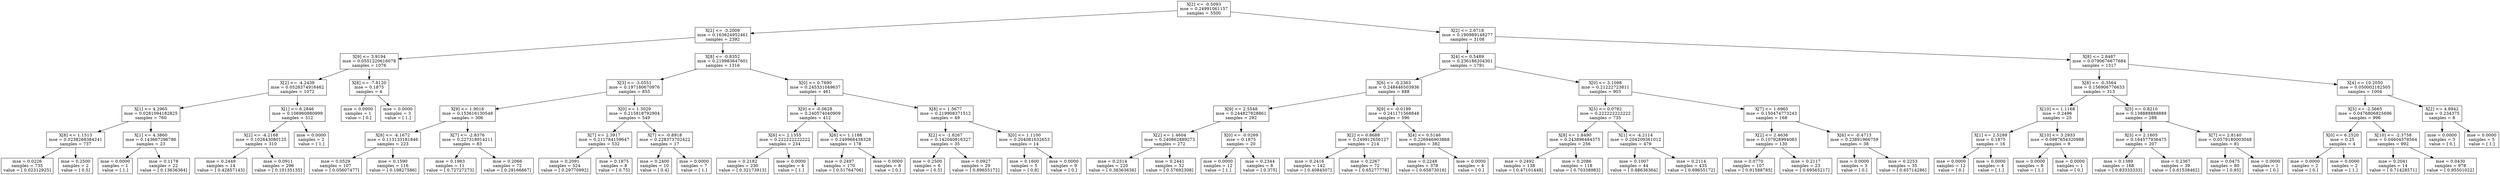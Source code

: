 digraph Tree {
0 [label="X[2] <= -0.5093\nmse = 0.24991061157\nsamples = 5500", shape="box"] ;
1 [label="X[2] <= -3.2009\nmse = 0.163624952461\nsamples = 2392", shape="box"] ;
0 -> 1 ;
2 [label="X[9] <= 3.9194\nmse = 0.0551220616078\nsamples = 1076", shape="box"] ;
1 -> 2 ;
3 [label="X[2] <= -4.2439\nmse = 0.0528374916462\nsamples = 1072", shape="box"] ;
2 -> 3 ;
4 [label="X[1] <= 4.2965\nmse = 0.0281094182825\nsamples = 760", shape="box"] ;
3 -> 4 ;
5 [label="X[8] <= 1.1513\nmse = 0.0238268384241\nsamples = 737", shape="box"] ;
4 -> 5 ;
6 [label="mse = 0.0226\nsamples = 735\nvalue = [ 0.02312925]", shape="box"] ;
5 -> 6 ;
7 [label="mse = 0.2500\nsamples = 2\nvalue = [ 0.5]", shape="box"] ;
5 -> 7 ;
8 [label="X[1] <= 4.3860\nmse = 0.143667296786\nsamples = 23", shape="box"] ;
4 -> 8 ;
9 [label="mse = 0.0000\nsamples = 1\nvalue = [ 1.]", shape="box"] ;
8 -> 9 ;
10 [label="mse = 0.1178\nsamples = 22\nvalue = [ 0.13636364]", shape="box"] ;
8 -> 10 ;
11 [label="X[1] <= 6.2846\nmse = 0.106960880999\nsamples = 312", shape="box"] ;
3 -> 11 ;
12 [label="X[2] <= -4.2168\nmse = 0.102643080125\nsamples = 310", shape="box"] ;
11 -> 12 ;
13 [label="mse = 0.2449\nsamples = 14\nvalue = [ 0.42857143]", shape="box"] ;
12 -> 13 ;
14 [label="mse = 0.0911\nsamples = 296\nvalue = [ 0.10135135]", shape="box"] ;
12 -> 14 ;
15 [label="mse = 0.0000\nsamples = 2\nvalue = [ 1.]", shape="box"] ;
11 -> 15 ;
16 [label="X[8] <= -7.8120\nmse = 0.1875\nsamples = 4", shape="box"] ;
2 -> 16 ;
17 [label="mse = 0.0000\nsamples = 1\nvalue = [ 0.]", shape="box"] ;
16 -> 17 ;
18 [label="mse = 0.0000\nsamples = 3\nvalue = [ 1.]", shape="box"] ;
16 -> 18 ;
19 [label="X[8] <= -0.8352\nmse = 0.219983647601\nsamples = 1316", shape="box"] ;
1 -> 19 ;
20 [label="X[3] <= -3.0551\nmse = 0.197180670976\nsamples = 855", shape="box"] ;
19 -> 20 ;
21 [label="X[9] <= 1.9016\nmse = 0.153616130548\nsamples = 306", shape="box"] ;
20 -> 21 ;
22 [label="X[8] <= -4.1672\nmse = 0.113133181846\nsamples = 223", shape="box"] ;
21 -> 22 ;
23 [label="mse = 0.0529\nsamples = 107\nvalue = [ 0.05607477]", shape="box"] ;
22 -> 23 ;
24 [label="mse = 0.1590\nsamples = 116\nvalue = [ 0.19827586]", shape="box"] ;
22 -> 24 ;
25 [label="X[7] <= -2.8376\nmse = 0.227318914211\nsamples = 83", shape="box"] ;
21 -> 25 ;
26 [label="mse = 0.1983\nsamples = 11\nvalue = [ 0.72727273]", shape="box"] ;
25 -> 26 ;
27 [label="mse = 0.2066\nsamples = 72\nvalue = [ 0.29166667]", shape="box"] ;
25 -> 27 ;
28 [label="X[0] <= 1.3029\nmse = 0.215818792904\nsamples = 549", shape="box"] ;
20 -> 28 ;
29 [label="X[7] <= 2.3917\nmse = 0.211784159647\nsamples = 532", shape="box"] ;
28 -> 29 ;
30 [label="mse = 0.2091\nsamples = 524\nvalue = [ 0.29770992]", shape="box"] ;
29 -> 30 ;
31 [label="mse = 0.1875\nsamples = 8\nvalue = [ 0.75]", shape="box"] ;
29 -> 31 ;
32 [label="X[7] <= -0.8918\nmse = 0.228373702422\nsamples = 17", shape="box"] ;
28 -> 32 ;
33 [label="mse = 0.2400\nsamples = 10\nvalue = [ 0.4]", shape="box"] ;
32 -> 33 ;
34 [label="mse = 0.0000\nsamples = 7\nvalue = [ 1.]", shape="box"] ;
32 -> 34 ;
35 [label="X[0] <= 0.7690\nmse = 0.245331049637\nsamples = 461", shape="box"] ;
19 -> 35 ;
36 [label="X[9] <= -0.0628\nmse = 0.240574040909\nsamples = 412", shape="box"] ;
35 -> 36 ;
37 [label="X[6] <= 2.1355\nmse = 0.222222222222\nsamples = 234", shape="box"] ;
36 -> 37 ;
38 [label="mse = 0.2182\nsamples = 230\nvalue = [ 0.32173913]", shape="box"] ;
37 -> 38 ;
39 [label="mse = 0.0000\nsamples = 4\nvalue = [ 1.]", shape="box"] ;
37 -> 39 ;
40 [label="X[6] <= 1.1188\nmse = 0.249968438328\nsamples = 178", shape="box"] ;
36 -> 40 ;
41 [label="mse = 0.2497\nsamples = 170\nvalue = [ 0.51764706]", shape="box"] ;
40 -> 41 ;
42 [label="mse = 0.0000\nsamples = 8\nvalue = [ 0.]", shape="box"] ;
40 -> 42 ;
43 [label="X[8] <= 1.5677\nmse = 0.219908371512\nsamples = 49", shape="box"] ;
35 -> 43 ;
44 [label="X[2] <= -1.8267\nmse = 0.142040816327\nsamples = 35", shape="box"] ;
43 -> 44 ;
45 [label="mse = 0.2500\nsamples = 6\nvalue = [ 0.5]", shape="box"] ;
44 -> 45 ;
46 [label="mse = 0.0927\nsamples = 29\nvalue = [ 0.89655172]", shape="box"] ;
44 -> 46 ;
47 [label="X[0] <= 1.1100\nmse = 0.204081632653\nsamples = 14", shape="box"] ;
43 -> 47 ;
48 [label="mse = 0.1600\nsamples = 5\nvalue = [ 0.8]", shape="box"] ;
47 -> 48 ;
49 [label="mse = 0.0000\nsamples = 9\nvalue = [ 0.]", shape="box"] ;
47 -> 49 ;
50 [label="X[2] <= 2.6718\nmse = 0.190989148277\nsamples = 3108", shape="box"] ;
0 -> 50 ;
51 [label="X[4] <= 0.5489\nmse = 0.236186204301\nsamples = 1791", shape="box"] ;
50 -> 51 ;
52 [label="X[6] <= -0.2363\nmse = 0.248446503936\nsamples = 888", shape="box"] ;
51 -> 52 ;
53 [label="X[9] <= 2.5548\nmse = 0.244827828861\nsamples = 292", shape="box"] ;
52 -> 53 ;
54 [label="X[2] <= 1.4604\nmse = 0.240862889273\nsamples = 272", shape="box"] ;
53 -> 54 ;
55 [label="mse = 0.2314\nsamples = 220\nvalue = [ 0.36363636]", shape="box"] ;
54 -> 55 ;
56 [label="mse = 0.2441\nsamples = 52\nvalue = [ 0.57692308]", shape="box"] ;
54 -> 56 ;
57 [label="X[0] <= -0.0269\nmse = 0.1875\nsamples = 20", shape="box"] ;
53 -> 57 ;
58 [label="mse = 0.0000\nsamples = 12\nvalue = [ 1.]", shape="box"] ;
57 -> 58 ;
59 [label="mse = 0.2344\nsamples = 8\nvalue = [ 0.375]", shape="box"] ;
57 -> 59 ;
60 [label="X[9] <= -0.0199\nmse = 0.241171568848\nsamples = 596", shape="box"] ;
52 -> 60 ;
61 [label="X[2] <= 0.8688\nmse = 0.249912656127\nsamples = 214", shape="box"] ;
60 -> 61 ;
62 [label="mse = 0.2416\nsamples = 142\nvalue = [ 0.4084507]", shape="box"] ;
61 -> 62 ;
63 [label="mse = 0.2267\nsamples = 72\nvalue = [ 0.65277778]", shape="box"] ;
61 -> 63 ;
64 [label="X[4] <= 0.5146\nmse = 0.226946903868\nsamples = 382", shape="box"] ;
60 -> 64 ;
65 [label="mse = 0.2248\nsamples = 378\nvalue = [ 0.65873016]", shape="box"] ;
64 -> 65 ;
66 [label="mse = 0.0000\nsamples = 4\nvalue = [ 0.]", shape="box"] ;
64 -> 66 ;
67 [label="X[0] <= 3.1098\nmse = 0.21222723811\nsamples = 903", shape="box"] ;
51 -> 67 ;
68 [label="X[5] <= 0.0782\nmse = 0.222222222222\nsamples = 735", shape="box"] ;
67 -> 68 ;
69 [label="X[8] <= 1.8490\nmse = 0.243896484375\nsamples = 256", shape="box"] ;
68 -> 69 ;
70 [label="mse = 0.2492\nsamples = 138\nvalue = [ 0.47101449]", shape="box"] ;
69 -> 70 ;
71 [label="mse = 0.2086\nsamples = 118\nvalue = [ 0.70338983]", shape="box"] ;
69 -> 71 ;
72 [label="X[1] <= -4.2114\nmse = 0.204209361012\nsamples = 479", shape="box"] ;
68 -> 72 ;
73 [label="mse = 0.1007\nsamples = 44\nvalue = [ 0.88636364]", shape="box"] ;
72 -> 73 ;
74 [label="mse = 0.2114\nsamples = 435\nvalue = [ 0.69655172]", shape="box"] ;
72 -> 74 ;
75 [label="X[7] <= 1.6965\nmse = 0.150474773243\nsamples = 168", shape="box"] ;
67 -> 75 ;
76 [label="X[2] <= 2.4636\nmse = 0.107928994083\nsamples = 130", shape="box"] ;
75 -> 76 ;
77 [label="mse = 0.0770\nsamples = 107\nvalue = [ 0.91588785]", shape="box"] ;
76 -> 77 ;
78 [label="mse = 0.2117\nsamples = 23\nvalue = [ 0.69565217]", shape="box"] ;
76 -> 78 ;
79 [label="X[6] <= -0.4713\nmse = 0.23891966759\nsamples = 38", shape="box"] ;
75 -> 79 ;
80 [label="mse = 0.0000\nsamples = 3\nvalue = [ 0.]", shape="box"] ;
79 -> 80 ;
81 [label="mse = 0.2253\nsamples = 35\nvalue = [ 0.65714286]", shape="box"] ;
79 -> 81 ;
82 [label="X[8] <= 2.8487\nmse = 0.0790676677684\nsamples = 1317", shape="box"] ;
50 -> 82 ;
83 [label="X[8] <= -0.3564\nmse = 0.156906776633\nsamples = 313", shape="box"] ;
82 -> 83 ;
84 [label="X[10] <= 1.1168\nmse = 0.2496\nsamples = 25", shape="box"] ;
83 -> 84 ;
85 [label="X[1] <= 2.5289\nmse = 0.1875\nsamples = 16", shape="box"] ;
84 -> 85 ;
86 [label="mse = 0.0000\nsamples = 12\nvalue = [ 0.]", shape="box"] ;
85 -> 86 ;
87 [label="mse = 0.0000\nsamples = 4\nvalue = [ 1.]", shape="box"] ;
85 -> 87 ;
88 [label="X[10] <= 3.2933\nmse = 0.0987654320988\nsamples = 9", shape="box"] ;
84 -> 88 ;
89 [label="mse = 0.0000\nsamples = 8\nvalue = [ 1.]", shape="box"] ;
88 -> 89 ;
90 [label="mse = 0.0000\nsamples = 1\nvalue = [ 0.]", shape="box"] ;
88 -> 90 ;
91 [label="X[5] <= 0.8210\nmse = 0.138888888889\nsamples = 288", shape="box"] ;
83 -> 91 ;
92 [label="X[3] <= 2.1605\nmse = 0.164577936475\nsamples = 207", shape="box"] ;
91 -> 92 ;
93 [label="mse = 0.1389\nsamples = 168\nvalue = [ 0.83333333]", shape="box"] ;
92 -> 93 ;
94 [label="mse = 0.2367\nsamples = 39\nvalue = [ 0.61538462]", shape="box"] ;
92 -> 94 ;
95 [label="X[7] <= 2.8140\nmse = 0.0579180003048\nsamples = 81", shape="box"] ;
91 -> 95 ;
96 [label="mse = 0.0475\nsamples = 80\nvalue = [ 0.95]", shape="box"] ;
95 -> 96 ;
97 [label="mse = 0.0000\nsamples = 1\nvalue = [ 0.]", shape="box"] ;
95 -> 97 ;
98 [label="X[4] <= 10.2050\nmse = 0.050002182505\nsamples = 1004", shape="box"] ;
82 -> 98 ;
99 [label="X[5] <= -2.5665\nmse = 0.0476806825696\nsamples = 996", shape="box"] ;
98 -> 99 ;
100 [label="X[0] <= 6.2520\nmse = 0.25\nsamples = 4", shape="box"] ;
99 -> 100 ;
101 [label="mse = 0.0000\nsamples = 2\nvalue = [ 0.]", shape="box"] ;
100 -> 101 ;
102 [label="mse = 0.0000\nsamples = 2\nvalue = [ 1.]", shape="box"] ;
100 -> 102 ;
103 [label="X[10] <= -2.3758\nmse = 0.04604578564\nsamples = 992", shape="box"] ;
99 -> 103 ;
104 [label="mse = 0.2041\nsamples = 14\nvalue = [ 0.71428571]", shape="box"] ;
103 -> 104 ;
105 [label="mse = 0.0430\nsamples = 978\nvalue = [ 0.95501022]", shape="box"] ;
103 -> 105 ;
106 [label="X[2] <= 4.8942\nmse = 0.234375\nsamples = 8", shape="box"] ;
98 -> 106 ;
107 [label="mse = 0.0000\nsamples = 3\nvalue = [ 0.]", shape="box"] ;
106 -> 107 ;
108 [label="mse = 0.0000\nsamples = 5\nvalue = [ 1.]", shape="box"] ;
106 -> 108 ;
}
